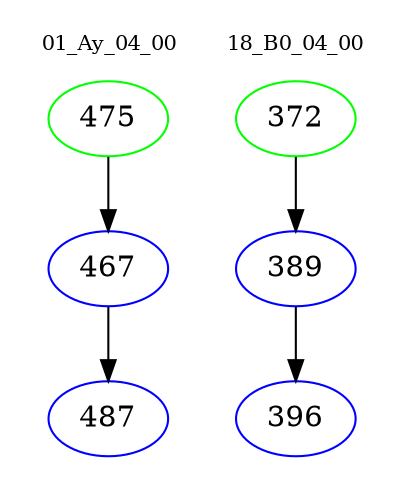 digraph{
subgraph cluster_0 {
color = white
label = "01_Ay_04_00";
fontsize=10;
T0_475 [label="475", color="green"]
T0_475 -> T0_467 [color="black"]
T0_467 [label="467", color="blue"]
T0_467 -> T0_487 [color="black"]
T0_487 [label="487", color="blue"]
}
subgraph cluster_1 {
color = white
label = "18_B0_04_00";
fontsize=10;
T1_372 [label="372", color="green"]
T1_372 -> T1_389 [color="black"]
T1_389 [label="389", color="blue"]
T1_389 -> T1_396 [color="black"]
T1_396 [label="396", color="blue"]
}
}
